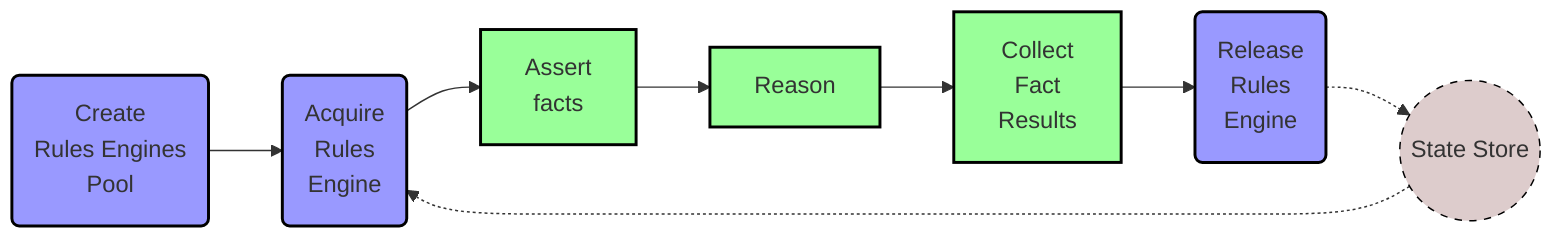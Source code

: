 graph LR
  Create_pool("Create <br>Rules Engines <br>Pool")
  Acquire_engine(Acquire <br>Rules <br>Engine)
  Assert_facts[Assert <br>facts]
  Reason[Reason]
  Collect_fact_results[Collect <br>Fact <br>Results]
  Release_engine(Release <br>Rules <br>Engine)
  State_store((State Store))


  style Create_pool fill:#99f,stroke:#000,stroke-width:2px
  style Acquire_engine fill:#99f,stroke:#000,stroke-width:2px
  style Release_engine fill:#99f,stroke:#000,stroke-width:2px

  style Assert_facts fill:#9f9,stroke:#000,stroke-width:2px
  style Reason fill:#9f9,stroke:#000,stroke-width:2px
  style Collect_fact_results fill:#9f9,stroke:#000,stroke-width:2px

  style State_store fill:#dcc,stroke:#000,stroke-width:1px,stroke-dasharray: 5, 5

  Create_pool --> Acquire_engine
  Acquire_engine --> Assert_facts
  Assert_facts --> Reason
  Reason --> Collect_fact_results
  Collect_fact_results --> Release_engine

  State_store -.-> Acquire_engine
  Release_engine -.-> State_store